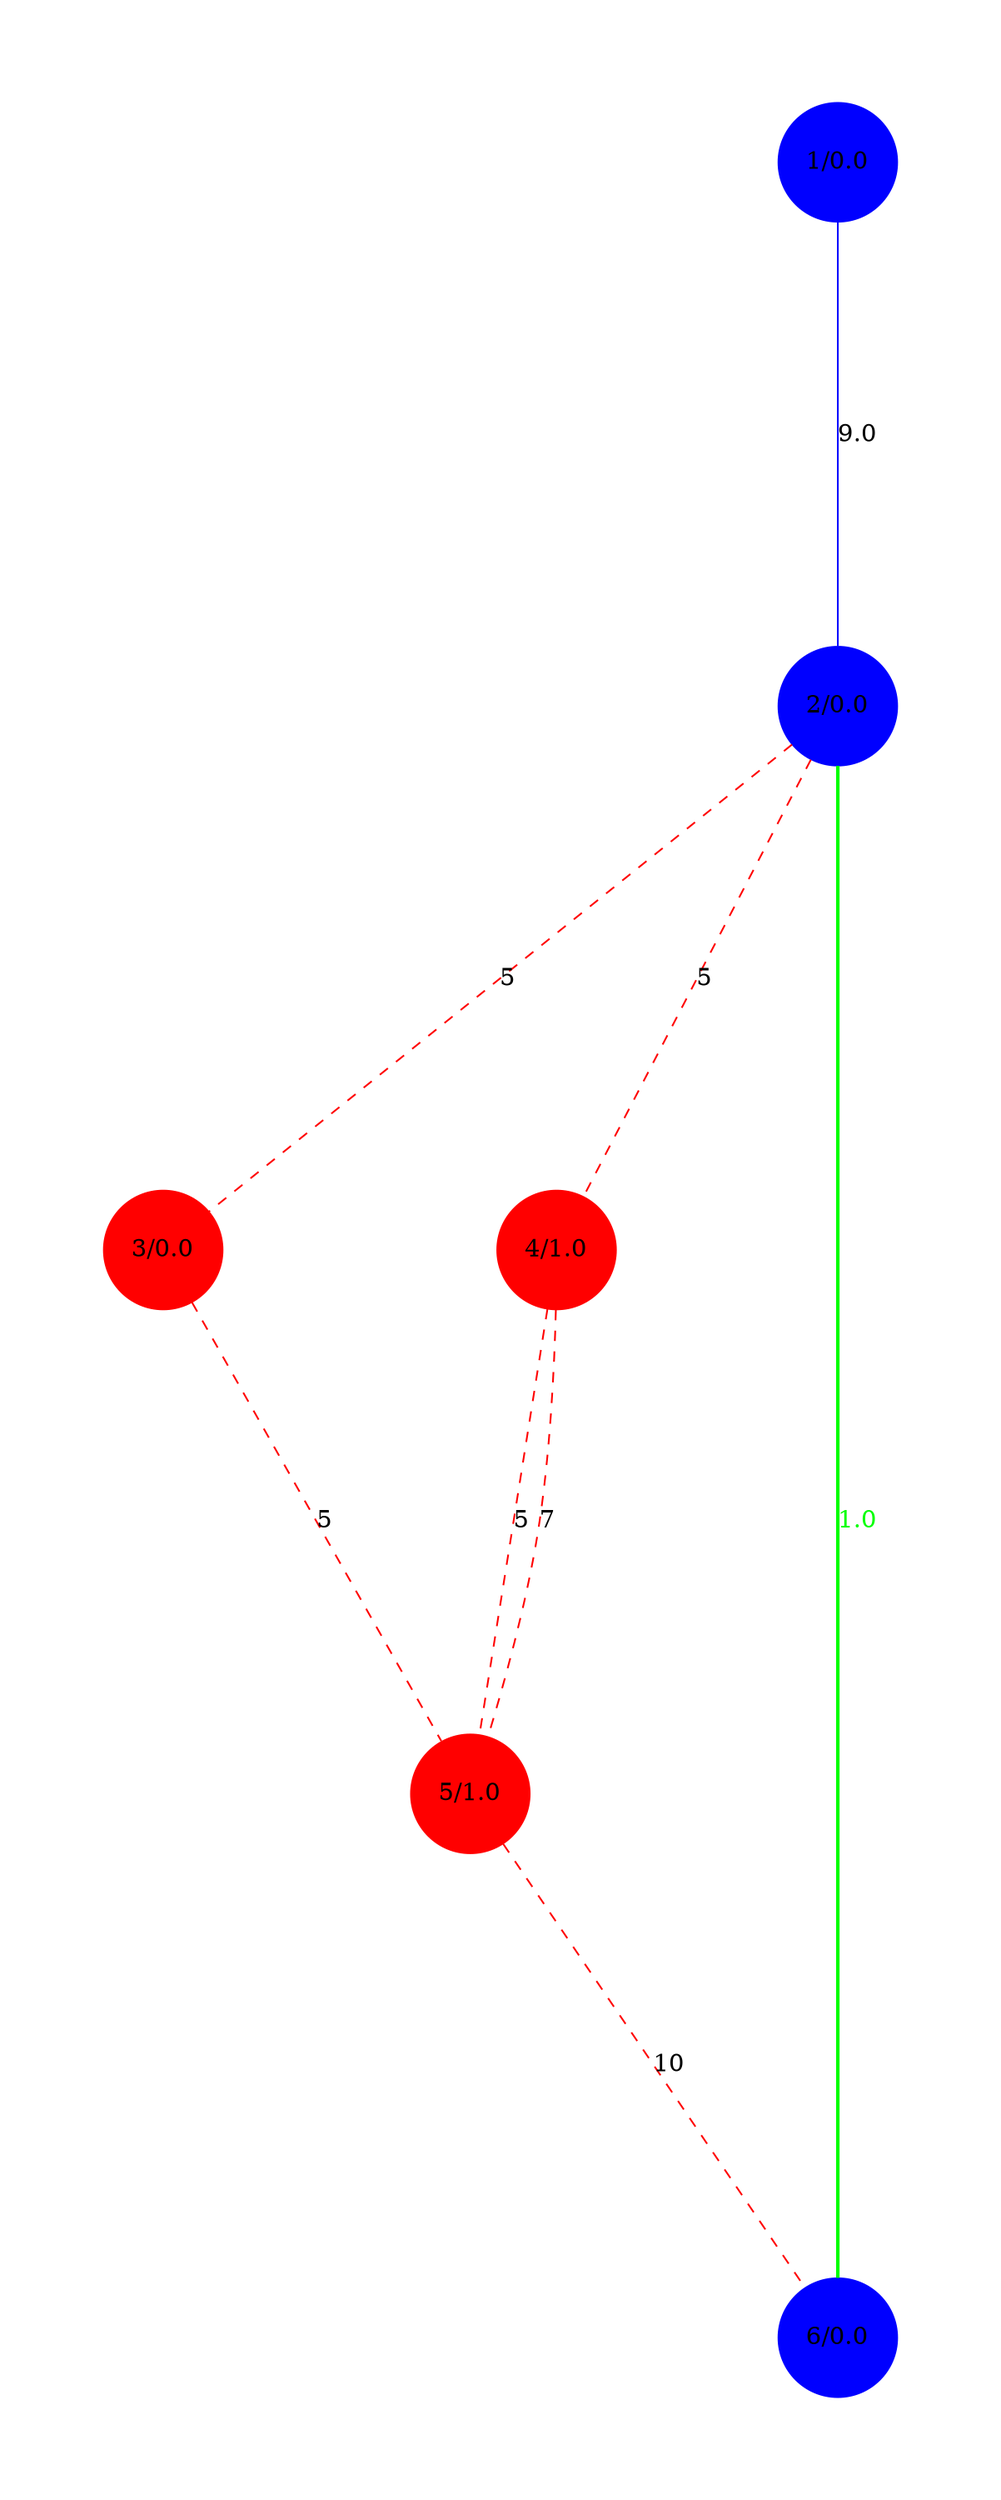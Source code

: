 graph G {
ratio=expand;
overlap=false;
size="20,20!";
1 [status=repaired, style=filled, weight=0, color=blue, Country="United States", pos="-74,40!", Longitude="-74.00597", label="1/0.0", betweeness="0.0", shape=circle, Latitude="40.71427", type=normal, id=1];
2 [status=repaired, style=filled, weight=0, color=blue, Country="United States", pos="-87,41!", Longitude="-87.65005", label="2/0.0", betweeness="0.0", shape=circle, Latitude="41.85003", type=normal, id=2];
3 [status=destroyed, style=filled, weight=0, color=red, Country="United States", id=3, pos="-77,38!", Longitude="-77.03637", label="3/0.0", shape=circle, Internal=1, Latitude="38.89511", type=normal, betweeness="0.0"];
4 [status=destroyed, style=filled, weight=0, color=red, Country="United States", id=4, pos="-122,47!", Longitude="-122.33207", label="4/1.0", shape=circle, Internal=1, Latitude="47.60621", type=normal, betweeness="1.0"];
5 [status=destroyed, style=filled, weight=0, color=red, Country="United States", id=5, pos="-122,37!", Longitude="-122.03635", label="5/1.0", shape=circle, Internal=1, Latitude="37.36883", type=normal, betweeness="1.0"];
6 [status=repaired, style=filled, weight=0, color=blue, Country="United States", id=6, pos="-118,34!", Longitude="-118.24368", label="6/0.0", shape=circle, Internal=1, Latitude="34.05223", type=green, betweeness="0.0"];
1 -- 2  [LinkType="OC-192", status=repaired, style=solid, capacity="9.0", weight="0.01", color=blue, labelfont=blue, LinkNote=c, label="9.0", LinkLabel="OC-192c", key=0, type=normal];
2 -- 3  [LinkType="OC-192", status=destroyed, style=dashed, capacity=5, weight="0.02", color=red, labelfont=red, LinkNote=c, label=5, LinkLabel="OC-192c", key=0, type=normal];
2 -- 4  [LinkType="OC-192", status=destroyed, style=dashed, capacity=5, weight="0.02", color=red, labelfont=red, LinkNote=c, label=5, LinkLabel="OC-192c", key=0, type=normal];
2 -- 6  [style=bold, color=green, label="1.0", key=0, demand="1.0", fontcolor=green, type=green];
3 -- 5  [LinkType="OC-192", status=destroyed, style=dashed, capacity=5, weight="0.02", color=red, labelfont=red, LinkNote=c, label=5, LinkLabel="OC-192c", key=0, type=normal];
4 -- 5  [LinkType="OC-192", status=destroyed, style=dashed, capacity=5, weight="0.02", color=red, labelfont=red, LinkNote=c, label=5, LinkLabel="OC-192c", key=0, type=normal];
4 -- 5  [LinkType="OC-192", status=destroyed, style=dashed, capacity=7, weight="0.0142857142857", color=red, labelfont=red, LinkNote=c, label=7, LinkLabel="OC-192c", key=1, type=normal];
5 -- 6  [LinkType="OC-192", status=destroyed, style=dashed, capacity=10, weight="0.01", color=red, labelfont=red, LinkNote=c, label=10, LinkLabel="OC-192c", key=0, type=normal];
}
